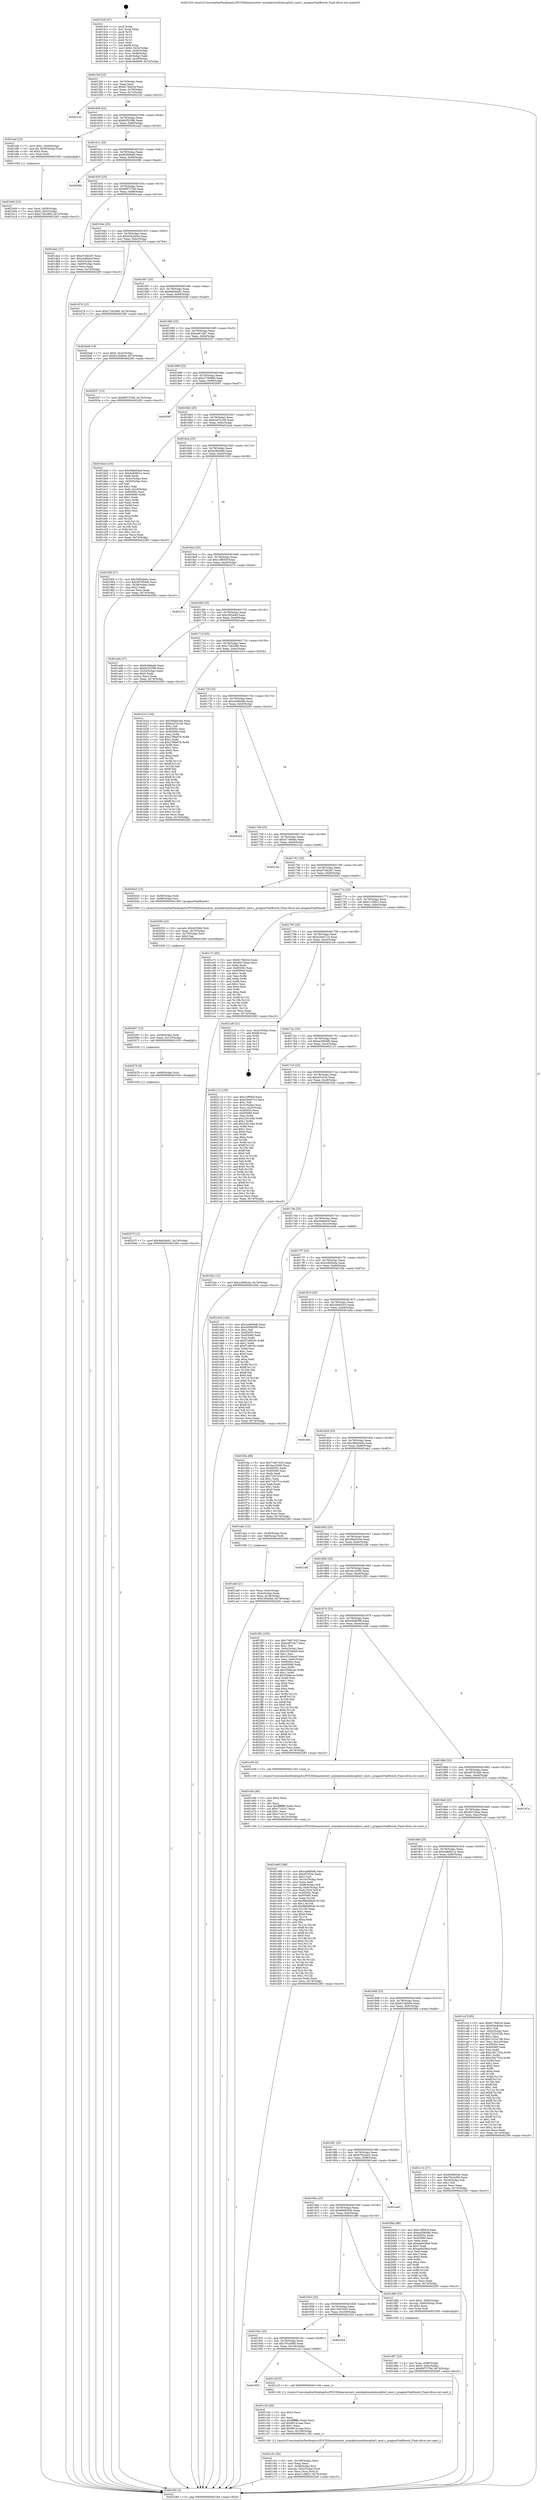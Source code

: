 digraph "0x4015c0" {
  label = "0x4015c0 (/mnt/c/Users/mathe/Desktop/tcc/POCII/binaries/extr_mimikatzmodulessqlite3_omit.c_pragmaVtabRowid_Final-ollvm.out::main(0))"
  labelloc = "t"
  node[shape=record]

  Entry [label="",width=0.3,height=0.3,shape=circle,fillcolor=black,style=filled]
  "0x4015ef" [label="{
     0x4015ef [23]\l
     | [instrs]\l
     &nbsp;&nbsp;0x4015ef \<+3\>: mov -0x74(%rbp),%eax\l
     &nbsp;&nbsp;0x4015f2 \<+2\>: mov %eax,%ecx\l
     &nbsp;&nbsp;0x4015f4 \<+6\>: sub $0x8178e034,%ecx\l
     &nbsp;&nbsp;0x4015fa \<+3\>: mov %eax,-0x78(%rbp)\l
     &nbsp;&nbsp;0x4015fd \<+3\>: mov %ecx,-0x7c(%rbp)\l
     &nbsp;&nbsp;0x401600 \<+6\>: je 00000000004021e2 \<main+0xc22\>\l
  }"]
  "0x4021e2" [label="{
     0x4021e2\l
  }", style=dashed]
  "0x401606" [label="{
     0x401606 [22]\l
     | [instrs]\l
     &nbsp;&nbsp;0x401606 \<+5\>: jmp 000000000040160b \<main+0x4b\>\l
     &nbsp;&nbsp;0x40160b \<+3\>: mov -0x78(%rbp),%eax\l
     &nbsp;&nbsp;0x40160e \<+5\>: sub $0x8cf3259b,%eax\l
     &nbsp;&nbsp;0x401613 \<+3\>: mov %eax,-0x80(%rbp)\l
     &nbsp;&nbsp;0x401616 \<+6\>: je 0000000000401aef \<main+0x52f\>\l
  }"]
  Exit [label="",width=0.3,height=0.3,shape=circle,fillcolor=black,style=filled,peripheries=2]
  "0x401aef" [label="{
     0x401aef [23]\l
     | [instrs]\l
     &nbsp;&nbsp;0x401aef \<+7\>: movl $0x1,-0x50(%rbp)\l
     &nbsp;&nbsp;0x401af6 \<+4\>: movslq -0x50(%rbp),%rax\l
     &nbsp;&nbsp;0x401afa \<+4\>: shl $0x2,%rax\l
     &nbsp;&nbsp;0x401afe \<+3\>: mov %rax,%rdi\l
     &nbsp;&nbsp;0x401b01 \<+5\>: call 0000000000401050 \<malloc@plt\>\l
     | [calls]\l
     &nbsp;&nbsp;0x401050 \{1\} (unknown)\l
  }"]
  "0x40161c" [label="{
     0x40161c [25]\l
     | [instrs]\l
     &nbsp;&nbsp;0x40161c \<+5\>: jmp 0000000000401621 \<main+0x61\>\l
     &nbsp;&nbsp;0x401621 \<+3\>: mov -0x78(%rbp),%eax\l
     &nbsp;&nbsp;0x401624 \<+5\>: sub $0x8cf49edd,%eax\l
     &nbsp;&nbsp;0x401629 \<+6\>: mov %eax,-0x84(%rbp)\l
     &nbsp;&nbsp;0x40162f \<+6\>: je 000000000040208b \<main+0xacb\>\l
  }"]
  "0x40207f" [label="{
     0x40207f [12]\l
     | [instrs]\l
     &nbsp;&nbsp;0x40207f \<+7\>: movl $0x9eb5eb81,-0x74(%rbp)\l
     &nbsp;&nbsp;0x402086 \<+5\>: jmp 0000000000402285 \<main+0xcc5\>\l
  }"]
  "0x40208b" [label="{
     0x40208b\l
  }", style=dashed]
  "0x401635" [label="{
     0x401635 [25]\l
     | [instrs]\l
     &nbsp;&nbsp;0x401635 \<+5\>: jmp 000000000040163a \<main+0x7a\>\l
     &nbsp;&nbsp;0x40163a \<+3\>: mov -0x78(%rbp),%eax\l
     &nbsp;&nbsp;0x40163d \<+5\>: sub $0x90f737b6,%eax\l
     &nbsp;&nbsp;0x401642 \<+6\>: mov %eax,-0x88(%rbp)\l
     &nbsp;&nbsp;0x401648 \<+6\>: je 0000000000401dae \<main+0x7ee\>\l
  }"]
  "0x402076" [label="{
     0x402076 [9]\l
     | [instrs]\l
     &nbsp;&nbsp;0x402076 \<+4\>: mov -0x68(%rbp),%rdi\l
     &nbsp;&nbsp;0x40207a \<+5\>: call 0000000000401030 \<free@plt\>\l
     | [calls]\l
     &nbsp;&nbsp;0x401030 \{1\} (unknown)\l
  }"]
  "0x401dae" [label="{
     0x401dae [27]\l
     | [instrs]\l
     &nbsp;&nbsp;0x401dae \<+5\>: mov $0xd7c8e2d7,%eax\l
     &nbsp;&nbsp;0x401db3 \<+5\>: mov $0x2b4fa4cf,%ecx\l
     &nbsp;&nbsp;0x401db8 \<+3\>: mov -0x6c(%rbp),%edx\l
     &nbsp;&nbsp;0x401dbb \<+3\>: cmp -0x60(%rbp),%edx\l
     &nbsp;&nbsp;0x401dbe \<+3\>: cmovl %ecx,%eax\l
     &nbsp;&nbsp;0x401dc1 \<+3\>: mov %eax,-0x74(%rbp)\l
     &nbsp;&nbsp;0x401dc4 \<+5\>: jmp 0000000000402285 \<main+0xcc5\>\l
  }"]
  "0x40164e" [label="{
     0x40164e [25]\l
     | [instrs]\l
     &nbsp;&nbsp;0x40164e \<+5\>: jmp 0000000000401653 \<main+0x93\>\l
     &nbsp;&nbsp;0x401653 \<+3\>: mov -0x78(%rbp),%eax\l
     &nbsp;&nbsp;0x401656 \<+5\>: sub $0x924cb04e,%eax\l
     &nbsp;&nbsp;0x40165b \<+6\>: mov %eax,-0x8c(%rbp)\l
     &nbsp;&nbsp;0x401661 \<+6\>: je 0000000000401d74 \<main+0x7b4\>\l
  }"]
  "0x402067" [label="{
     0x402067 [15]\l
     | [instrs]\l
     &nbsp;&nbsp;0x402067 \<+4\>: mov -0x58(%rbp),%rdi\l
     &nbsp;&nbsp;0x40206b \<+6\>: mov %eax,-0x110(%rbp)\l
     &nbsp;&nbsp;0x402071 \<+5\>: call 0000000000401030 \<free@plt\>\l
     | [calls]\l
     &nbsp;&nbsp;0x401030 \{1\} (unknown)\l
  }"]
  "0x401d74" [label="{
     0x401d74 [12]\l
     | [instrs]\l
     &nbsp;&nbsp;0x401d74 \<+7\>: movl $0xc7262d69,-0x74(%rbp)\l
     &nbsp;&nbsp;0x401d7b \<+5\>: jmp 0000000000402285 \<main+0xcc5\>\l
  }"]
  "0x401667" [label="{
     0x401667 [25]\l
     | [instrs]\l
     &nbsp;&nbsp;0x401667 \<+5\>: jmp 000000000040166c \<main+0xac\>\l
     &nbsp;&nbsp;0x40166c \<+3\>: mov -0x78(%rbp),%eax\l
     &nbsp;&nbsp;0x40166f \<+5\>: sub $0x9eb5eb81,%eax\l
     &nbsp;&nbsp;0x401674 \<+6\>: mov %eax,-0x90(%rbp)\l
     &nbsp;&nbsp;0x40167a \<+6\>: je 00000000004020a8 \<main+0xae8\>\l
  }"]
  "0x402050" [label="{
     0x402050 [23]\l
     | [instrs]\l
     &nbsp;&nbsp;0x402050 \<+10\>: movabs $0x4030b6,%rdi\l
     &nbsp;&nbsp;0x40205a \<+3\>: mov %eax,-0x70(%rbp)\l
     &nbsp;&nbsp;0x40205d \<+3\>: mov -0x70(%rbp),%esi\l
     &nbsp;&nbsp;0x402060 \<+2\>: mov $0x0,%al\l
     &nbsp;&nbsp;0x402062 \<+5\>: call 0000000000401040 \<printf@plt\>\l
     | [calls]\l
     &nbsp;&nbsp;0x401040 \{1\} (unknown)\l
  }"]
  "0x4020a8" [label="{
     0x4020a8 [19]\l
     | [instrs]\l
     &nbsp;&nbsp;0x4020a8 \<+7\>: movl $0x0,-0x3c(%rbp)\l
     &nbsp;&nbsp;0x4020af \<+7\>: movl $0x61c5eb0d,-0x74(%rbp)\l
     &nbsp;&nbsp;0x4020b6 \<+5\>: jmp 0000000000402285 \<main+0xcc5\>\l
  }"]
  "0x401680" [label="{
     0x401680 [25]\l
     | [instrs]\l
     &nbsp;&nbsp;0x401680 \<+5\>: jmp 0000000000401685 \<main+0xc5\>\l
     &nbsp;&nbsp;0x401685 \<+3\>: mov -0x78(%rbp),%eax\l
     &nbsp;&nbsp;0x401688 \<+5\>: sub $0xa487cfa7,%eax\l
     &nbsp;&nbsp;0x40168d \<+6\>: mov %eax,-0x94(%rbp)\l
     &nbsp;&nbsp;0x401693 \<+6\>: je 0000000000402037 \<main+0xa77\>\l
  }"]
  "0x401e86" [label="{
     0x401e86 [168]\l
     | [instrs]\l
     &nbsp;&nbsp;0x401e86 \<+5\>: mov $0xcad694db,%ecx\l
     &nbsp;&nbsp;0x401e8b \<+5\>: mov $0xef7e53e,%edx\l
     &nbsp;&nbsp;0x401e90 \<+3\>: mov $0x1,%sil\l
     &nbsp;&nbsp;0x401e93 \<+6\>: mov -0x10c(%rbp),%edi\l
     &nbsp;&nbsp;0x401e99 \<+3\>: imul %eax,%edi\l
     &nbsp;&nbsp;0x401e9c \<+4\>: mov -0x68(%rbp),%r8\l
     &nbsp;&nbsp;0x401ea0 \<+4\>: movslq -0x6c(%rbp),%r9\l
     &nbsp;&nbsp;0x401ea4 \<+4\>: mov %edi,(%r8,%r9,4)\l
     &nbsp;&nbsp;0x401ea8 \<+7\>: mov 0x40505c,%eax\l
     &nbsp;&nbsp;0x401eaf \<+7\>: mov 0x405060,%edi\l
     &nbsp;&nbsp;0x401eb6 \<+3\>: mov %eax,%r10d\l
     &nbsp;&nbsp;0x401eb9 \<+7\>: sub $0x9b6d06de,%r10d\l
     &nbsp;&nbsp;0x401ec0 \<+4\>: sub $0x1,%r10d\l
     &nbsp;&nbsp;0x401ec4 \<+7\>: add $0x9b6d06de,%r10d\l
     &nbsp;&nbsp;0x401ecb \<+4\>: imul %r10d,%eax\l
     &nbsp;&nbsp;0x401ecf \<+3\>: and $0x1,%eax\l
     &nbsp;&nbsp;0x401ed2 \<+3\>: cmp $0x0,%eax\l
     &nbsp;&nbsp;0x401ed5 \<+4\>: sete %r11b\l
     &nbsp;&nbsp;0x401ed9 \<+3\>: cmp $0xa,%edi\l
     &nbsp;&nbsp;0x401edc \<+3\>: setl %bl\l
     &nbsp;&nbsp;0x401edf \<+3\>: mov %r11b,%r14b\l
     &nbsp;&nbsp;0x401ee2 \<+4\>: xor $0xff,%r14b\l
     &nbsp;&nbsp;0x401ee6 \<+3\>: mov %bl,%r15b\l
     &nbsp;&nbsp;0x401ee9 \<+4\>: xor $0xff,%r15b\l
     &nbsp;&nbsp;0x401eed \<+4\>: xor $0x0,%sil\l
     &nbsp;&nbsp;0x401ef1 \<+3\>: mov %r14b,%r12b\l
     &nbsp;&nbsp;0x401ef4 \<+4\>: and $0x0,%r12b\l
     &nbsp;&nbsp;0x401ef8 \<+3\>: and %sil,%r11b\l
     &nbsp;&nbsp;0x401efb \<+3\>: mov %r15b,%r13b\l
     &nbsp;&nbsp;0x401efe \<+4\>: and $0x0,%r13b\l
     &nbsp;&nbsp;0x401f02 \<+3\>: and %sil,%bl\l
     &nbsp;&nbsp;0x401f05 \<+3\>: or %r11b,%r12b\l
     &nbsp;&nbsp;0x401f08 \<+3\>: or %bl,%r13b\l
     &nbsp;&nbsp;0x401f0b \<+3\>: xor %r13b,%r12b\l
     &nbsp;&nbsp;0x401f0e \<+3\>: or %r15b,%r14b\l
     &nbsp;&nbsp;0x401f11 \<+4\>: xor $0xff,%r14b\l
     &nbsp;&nbsp;0x401f15 \<+4\>: or $0x0,%sil\l
     &nbsp;&nbsp;0x401f19 \<+3\>: and %sil,%r14b\l
     &nbsp;&nbsp;0x401f1c \<+3\>: or %r14b,%r12b\l
     &nbsp;&nbsp;0x401f1f \<+4\>: test $0x1,%r12b\l
     &nbsp;&nbsp;0x401f23 \<+3\>: cmovne %edx,%ecx\l
     &nbsp;&nbsp;0x401f26 \<+3\>: mov %ecx,-0x74(%rbp)\l
     &nbsp;&nbsp;0x401f29 \<+5\>: jmp 0000000000402285 \<main+0xcc5\>\l
  }"]
  "0x402037" [label="{
     0x402037 [12]\l
     | [instrs]\l
     &nbsp;&nbsp;0x402037 \<+7\>: movl $0x90f737b6,-0x74(%rbp)\l
     &nbsp;&nbsp;0x40203e \<+5\>: jmp 0000000000402285 \<main+0xcc5\>\l
  }"]
  "0x401699" [label="{
     0x401699 [25]\l
     | [instrs]\l
     &nbsp;&nbsp;0x401699 \<+5\>: jmp 000000000040169e \<main+0xde\>\l
     &nbsp;&nbsp;0x40169e \<+3\>: mov -0x78(%rbp),%eax\l
     &nbsp;&nbsp;0x4016a1 \<+5\>: sub $0xa778d68d,%eax\l
     &nbsp;&nbsp;0x4016a6 \<+6\>: mov %eax,-0x98(%rbp)\l
     &nbsp;&nbsp;0x4016ac \<+6\>: je 0000000000402097 \<main+0xad7\>\l
  }"]
  "0x401e5e" [label="{
     0x401e5e [40]\l
     | [instrs]\l
     &nbsp;&nbsp;0x401e5e \<+5\>: mov $0x2,%ecx\l
     &nbsp;&nbsp;0x401e63 \<+1\>: cltd\l
     &nbsp;&nbsp;0x401e64 \<+2\>: idiv %ecx\l
     &nbsp;&nbsp;0x401e66 \<+6\>: imul $0xfffffffe,%edx,%ecx\l
     &nbsp;&nbsp;0x401e6c \<+6\>: sub $0xc7161e7,%ecx\l
     &nbsp;&nbsp;0x401e72 \<+3\>: add $0x1,%ecx\l
     &nbsp;&nbsp;0x401e75 \<+6\>: add $0xc7161e7,%ecx\l
     &nbsp;&nbsp;0x401e7b \<+6\>: mov %ecx,-0x10c(%rbp)\l
     &nbsp;&nbsp;0x401e81 \<+5\>: call 0000000000401160 \<next_i\>\l
     | [calls]\l
     &nbsp;&nbsp;0x401160 \{1\} (/mnt/c/Users/mathe/Desktop/tcc/POCII/binaries/extr_mimikatzmodulessqlite3_omit.c_pragmaVtabRowid_Final-ollvm.out::next_i)\l
  }"]
  "0x402097" [label="{
     0x402097\l
  }", style=dashed]
  "0x4016b2" [label="{
     0x4016b2 [25]\l
     | [instrs]\l
     &nbsp;&nbsp;0x4016b2 \<+5\>: jmp 00000000004016b7 \<main+0xf7\>\l
     &nbsp;&nbsp;0x4016b7 \<+3\>: mov -0x78(%rbp),%eax\l
     &nbsp;&nbsp;0x4016ba \<+5\>: sub $0xb2d7b1e9,%eax\l
     &nbsp;&nbsp;0x4016bf \<+6\>: mov %eax,-0x9c(%rbp)\l
     &nbsp;&nbsp;0x4016c5 \<+6\>: je 0000000000401bad \<main+0x5ed\>\l
  }"]
  "0x401d97" [label="{
     0x401d97 [23]\l
     | [instrs]\l
     &nbsp;&nbsp;0x401d97 \<+4\>: mov %rax,-0x68(%rbp)\l
     &nbsp;&nbsp;0x401d9b \<+7\>: movl $0x0,-0x6c(%rbp)\l
     &nbsp;&nbsp;0x401da2 \<+7\>: movl $0x90f737b6,-0x74(%rbp)\l
     &nbsp;&nbsp;0x401da9 \<+5\>: jmp 0000000000402285 \<main+0xcc5\>\l
  }"]
  "0x401bad" [label="{
     0x401bad [103]\l
     | [instrs]\l
     &nbsp;&nbsp;0x401bad \<+5\>: mov $0x39ab03ad,%eax\l
     &nbsp;&nbsp;0x401bb2 \<+5\>: mov $0x5e8d921a,%ecx\l
     &nbsp;&nbsp;0x401bb7 \<+2\>: xor %edx,%edx\l
     &nbsp;&nbsp;0x401bb9 \<+3\>: mov -0x5c(%rbp),%esi\l
     &nbsp;&nbsp;0x401bbc \<+3\>: cmp -0x50(%rbp),%esi\l
     &nbsp;&nbsp;0x401bbf \<+4\>: setl %dil\l
     &nbsp;&nbsp;0x401bc3 \<+4\>: and $0x1,%dil\l
     &nbsp;&nbsp;0x401bc7 \<+4\>: mov %dil,-0x2d(%rbp)\l
     &nbsp;&nbsp;0x401bcb \<+7\>: mov 0x40505c,%esi\l
     &nbsp;&nbsp;0x401bd2 \<+8\>: mov 0x405060,%r8d\l
     &nbsp;&nbsp;0x401bda \<+3\>: sub $0x1,%edx\l
     &nbsp;&nbsp;0x401bdd \<+3\>: mov %esi,%r9d\l
     &nbsp;&nbsp;0x401be0 \<+3\>: add %edx,%r9d\l
     &nbsp;&nbsp;0x401be3 \<+4\>: imul %r9d,%esi\l
     &nbsp;&nbsp;0x401be7 \<+3\>: and $0x1,%esi\l
     &nbsp;&nbsp;0x401bea \<+3\>: cmp $0x0,%esi\l
     &nbsp;&nbsp;0x401bed \<+4\>: sete %dil\l
     &nbsp;&nbsp;0x401bf1 \<+4\>: cmp $0xa,%r8d\l
     &nbsp;&nbsp;0x401bf5 \<+4\>: setl %r10b\l
     &nbsp;&nbsp;0x401bf9 \<+3\>: mov %dil,%r11b\l
     &nbsp;&nbsp;0x401bfc \<+3\>: and %r10b,%r11b\l
     &nbsp;&nbsp;0x401bff \<+3\>: xor %r10b,%dil\l
     &nbsp;&nbsp;0x401c02 \<+3\>: or %dil,%r11b\l
     &nbsp;&nbsp;0x401c05 \<+4\>: test $0x1,%r11b\l
     &nbsp;&nbsp;0x401c09 \<+3\>: cmovne %ecx,%eax\l
     &nbsp;&nbsp;0x401c0c \<+3\>: mov %eax,-0x74(%rbp)\l
     &nbsp;&nbsp;0x401c0f \<+5\>: jmp 0000000000402285 \<main+0xcc5\>\l
  }"]
  "0x4016cb" [label="{
     0x4016cb [25]\l
     | [instrs]\l
     &nbsp;&nbsp;0x4016cb \<+5\>: jmp 00000000004016d0 \<main+0x110\>\l
     &nbsp;&nbsp;0x4016d0 \<+3\>: mov -0x78(%rbp),%eax\l
     &nbsp;&nbsp;0x4016d3 \<+5\>: sub $0xb38ef4d9,%eax\l
     &nbsp;&nbsp;0x4016d8 \<+6\>: mov %eax,-0xa0(%rbp)\l
     &nbsp;&nbsp;0x4016de \<+6\>: je 000000000040195f \<main+0x39f\>\l
  }"]
  "0x401c5c" [label="{
     0x401c5c [32]\l
     | [instrs]\l
     &nbsp;&nbsp;0x401c5c \<+6\>: mov -0x108(%rbp),%ecx\l
     &nbsp;&nbsp;0x401c62 \<+3\>: imul %eax,%ecx\l
     &nbsp;&nbsp;0x401c65 \<+4\>: mov -0x58(%rbp),%rsi\l
     &nbsp;&nbsp;0x401c69 \<+4\>: movslq -0x5c(%rbp),%rdi\l
     &nbsp;&nbsp;0x401c6d \<+3\>: mov %ecx,(%rsi,%rdi,4)\l
     &nbsp;&nbsp;0x401c70 \<+7\>: movl $0xe11fdf22,-0x74(%rbp)\l
     &nbsp;&nbsp;0x401c77 \<+5\>: jmp 0000000000402285 \<main+0xcc5\>\l
  }"]
  "0x40195f" [label="{
     0x40195f [27]\l
     | [instrs]\l
     &nbsp;&nbsp;0x40195f \<+5\>: mov $0x3692eb0a,%eax\l
     &nbsp;&nbsp;0x401964 \<+5\>: mov $0x497654d0,%ecx\l
     &nbsp;&nbsp;0x401969 \<+3\>: mov -0x38(%rbp),%edx\l
     &nbsp;&nbsp;0x40196c \<+3\>: cmp $0x2,%edx\l
     &nbsp;&nbsp;0x40196f \<+3\>: cmovne %ecx,%eax\l
     &nbsp;&nbsp;0x401972 \<+3\>: mov %eax,-0x74(%rbp)\l
     &nbsp;&nbsp;0x401975 \<+5\>: jmp 0000000000402285 \<main+0xcc5\>\l
  }"]
  "0x4016e4" [label="{
     0x4016e4 [25]\l
     | [instrs]\l
     &nbsp;&nbsp;0x4016e4 \<+5\>: jmp 00000000004016e9 \<main+0x129\>\l
     &nbsp;&nbsp;0x4016e9 \<+3\>: mov -0x78(%rbp),%eax\l
     &nbsp;&nbsp;0x4016ec \<+5\>: sub $0xc1ff583f,%eax\l
     &nbsp;&nbsp;0x4016f1 \<+6\>: mov %eax,-0xa4(%rbp)\l
     &nbsp;&nbsp;0x4016f7 \<+6\>: je 000000000040227e \<main+0xcbe\>\l
  }"]
  "0x402285" [label="{
     0x402285 [5]\l
     | [instrs]\l
     &nbsp;&nbsp;0x402285 \<+5\>: jmp 00000000004015ef \<main+0x2f\>\l
  }"]
  "0x4015c0" [label="{
     0x4015c0 [47]\l
     | [instrs]\l
     &nbsp;&nbsp;0x4015c0 \<+1\>: push %rbp\l
     &nbsp;&nbsp;0x4015c1 \<+3\>: mov %rsp,%rbp\l
     &nbsp;&nbsp;0x4015c4 \<+2\>: push %r15\l
     &nbsp;&nbsp;0x4015c6 \<+2\>: push %r14\l
     &nbsp;&nbsp;0x4015c8 \<+2\>: push %r13\l
     &nbsp;&nbsp;0x4015ca \<+2\>: push %r12\l
     &nbsp;&nbsp;0x4015cc \<+1\>: push %rbx\l
     &nbsp;&nbsp;0x4015cd \<+7\>: sub $0xf8,%rsp\l
     &nbsp;&nbsp;0x4015d4 \<+7\>: movl $0x0,-0x3c(%rbp)\l
     &nbsp;&nbsp;0x4015db \<+3\>: mov %edi,-0x40(%rbp)\l
     &nbsp;&nbsp;0x4015de \<+4\>: mov %rsi,-0x48(%rbp)\l
     &nbsp;&nbsp;0x4015e2 \<+3\>: mov -0x40(%rbp),%edi\l
     &nbsp;&nbsp;0x4015e5 \<+3\>: mov %edi,-0x38(%rbp)\l
     &nbsp;&nbsp;0x4015e8 \<+7\>: movl $0xb38ef4d9,-0x74(%rbp)\l
  }"]
  "0x401c34" [label="{
     0x401c34 [40]\l
     | [instrs]\l
     &nbsp;&nbsp;0x401c34 \<+5\>: mov $0x2,%ecx\l
     &nbsp;&nbsp;0x401c39 \<+1\>: cltd\l
     &nbsp;&nbsp;0x401c3a \<+2\>: idiv %ecx\l
     &nbsp;&nbsp;0x401c3c \<+6\>: imul $0xfffffffe,%edx,%ecx\l
     &nbsp;&nbsp;0x401c42 \<+6\>: sub $0x96141aaa,%ecx\l
     &nbsp;&nbsp;0x401c48 \<+3\>: add $0x1,%ecx\l
     &nbsp;&nbsp;0x401c4b \<+6\>: add $0x96141aaa,%ecx\l
     &nbsp;&nbsp;0x401c51 \<+6\>: mov %ecx,-0x108(%rbp)\l
     &nbsp;&nbsp;0x401c57 \<+5\>: call 0000000000401160 \<next_i\>\l
     | [calls]\l
     &nbsp;&nbsp;0x401160 \{1\} (/mnt/c/Users/mathe/Desktop/tcc/POCII/binaries/extr_mimikatzmodulessqlite3_omit.c_pragmaVtabRowid_Final-ollvm.out::next_i)\l
  }"]
  "0x40227e" [label="{
     0x40227e\l
  }", style=dashed]
  "0x4016fd" [label="{
     0x4016fd [25]\l
     | [instrs]\l
     &nbsp;&nbsp;0x4016fd \<+5\>: jmp 0000000000401702 \<main+0x142\>\l
     &nbsp;&nbsp;0x401702 \<+3\>: mov -0x78(%rbp),%eax\l
     &nbsp;&nbsp;0x401705 \<+5\>: sub $0xc3f3af4d,%eax\l
     &nbsp;&nbsp;0x40170a \<+6\>: mov %eax,-0xa8(%rbp)\l
     &nbsp;&nbsp;0x401710 \<+6\>: je 0000000000401ad4 \<main+0x514\>\l
  }"]
  "0x401955" [label="{
     0x401955\l
  }", style=dashed]
  "0x401ad4" [label="{
     0x401ad4 [27]\l
     | [instrs]\l
     &nbsp;&nbsp;0x401ad4 \<+5\>: mov $0x8cf49edd,%eax\l
     &nbsp;&nbsp;0x401ad9 \<+5\>: mov $0x8cf3259b,%ecx\l
     &nbsp;&nbsp;0x401ade \<+3\>: mov -0x34(%rbp),%edx\l
     &nbsp;&nbsp;0x401ae1 \<+3\>: cmp $0x0,%edx\l
     &nbsp;&nbsp;0x401ae4 \<+3\>: cmove %ecx,%eax\l
     &nbsp;&nbsp;0x401ae7 \<+3\>: mov %eax,-0x74(%rbp)\l
     &nbsp;&nbsp;0x401aea \<+5\>: jmp 0000000000402285 \<main+0xcc5\>\l
  }"]
  "0x401716" [label="{
     0x401716 [25]\l
     | [instrs]\l
     &nbsp;&nbsp;0x401716 \<+5\>: jmp 000000000040171b \<main+0x15b\>\l
     &nbsp;&nbsp;0x40171b \<+3\>: mov -0x78(%rbp),%eax\l
     &nbsp;&nbsp;0x40171e \<+5\>: sub $0xc7262d69,%eax\l
     &nbsp;&nbsp;0x401723 \<+6\>: mov %eax,-0xac(%rbp)\l
     &nbsp;&nbsp;0x401729 \<+6\>: je 0000000000401b1d \<main+0x55d\>\l
  }"]
  "0x401c2f" [label="{
     0x401c2f [5]\l
     | [instrs]\l
     &nbsp;&nbsp;0x401c2f \<+5\>: call 0000000000401160 \<next_i\>\l
     | [calls]\l
     &nbsp;&nbsp;0x401160 \{1\} (/mnt/c/Users/mathe/Desktop/tcc/POCII/binaries/extr_mimikatzmodulessqlite3_omit.c_pragmaVtabRowid_Final-ollvm.out::next_i)\l
  }"]
  "0x401b1d" [label="{
     0x401b1d [144]\l
     | [instrs]\l
     &nbsp;&nbsp;0x401b1d \<+5\>: mov $0x39ab03ad,%eax\l
     &nbsp;&nbsp;0x401b22 \<+5\>: mov $0xb2d7b1e9,%ecx\l
     &nbsp;&nbsp;0x401b27 \<+2\>: mov $0x1,%dl\l
     &nbsp;&nbsp;0x401b29 \<+7\>: mov 0x40505c,%esi\l
     &nbsp;&nbsp;0x401b30 \<+7\>: mov 0x405060,%edi\l
     &nbsp;&nbsp;0x401b37 \<+3\>: mov %esi,%r8d\l
     &nbsp;&nbsp;0x401b3a \<+7\>: add $0x278fa976,%r8d\l
     &nbsp;&nbsp;0x401b41 \<+4\>: sub $0x1,%r8d\l
     &nbsp;&nbsp;0x401b45 \<+7\>: sub $0x278fa976,%r8d\l
     &nbsp;&nbsp;0x401b4c \<+4\>: imul %r8d,%esi\l
     &nbsp;&nbsp;0x401b50 \<+3\>: and $0x1,%esi\l
     &nbsp;&nbsp;0x401b53 \<+3\>: cmp $0x0,%esi\l
     &nbsp;&nbsp;0x401b56 \<+4\>: sete %r9b\l
     &nbsp;&nbsp;0x401b5a \<+3\>: cmp $0xa,%edi\l
     &nbsp;&nbsp;0x401b5d \<+4\>: setl %r10b\l
     &nbsp;&nbsp;0x401b61 \<+3\>: mov %r9b,%r11b\l
     &nbsp;&nbsp;0x401b64 \<+4\>: xor $0xff,%r11b\l
     &nbsp;&nbsp;0x401b68 \<+3\>: mov %r10b,%bl\l
     &nbsp;&nbsp;0x401b6b \<+3\>: xor $0xff,%bl\l
     &nbsp;&nbsp;0x401b6e \<+3\>: xor $0x1,%dl\l
     &nbsp;&nbsp;0x401b71 \<+3\>: mov %r11b,%r14b\l
     &nbsp;&nbsp;0x401b74 \<+4\>: and $0xff,%r14b\l
     &nbsp;&nbsp;0x401b78 \<+3\>: and %dl,%r9b\l
     &nbsp;&nbsp;0x401b7b \<+3\>: mov %bl,%r15b\l
     &nbsp;&nbsp;0x401b7e \<+4\>: and $0xff,%r15b\l
     &nbsp;&nbsp;0x401b82 \<+3\>: and %dl,%r10b\l
     &nbsp;&nbsp;0x401b85 \<+3\>: or %r9b,%r14b\l
     &nbsp;&nbsp;0x401b88 \<+3\>: or %r10b,%r15b\l
     &nbsp;&nbsp;0x401b8b \<+3\>: xor %r15b,%r14b\l
     &nbsp;&nbsp;0x401b8e \<+3\>: or %bl,%r11b\l
     &nbsp;&nbsp;0x401b91 \<+4\>: xor $0xff,%r11b\l
     &nbsp;&nbsp;0x401b95 \<+3\>: or $0x1,%dl\l
     &nbsp;&nbsp;0x401b98 \<+3\>: and %dl,%r11b\l
     &nbsp;&nbsp;0x401b9b \<+3\>: or %r11b,%r14b\l
     &nbsp;&nbsp;0x401b9e \<+4\>: test $0x1,%r14b\l
     &nbsp;&nbsp;0x401ba2 \<+3\>: cmovne %ecx,%eax\l
     &nbsp;&nbsp;0x401ba5 \<+3\>: mov %eax,-0x74(%rbp)\l
     &nbsp;&nbsp;0x401ba8 \<+5\>: jmp 0000000000402285 \<main+0xcc5\>\l
  }"]
  "0x40172f" [label="{
     0x40172f [25]\l
     | [instrs]\l
     &nbsp;&nbsp;0x40172f \<+5\>: jmp 0000000000401734 \<main+0x174\>\l
     &nbsp;&nbsp;0x401734 \<+3\>: mov -0x78(%rbp),%eax\l
     &nbsp;&nbsp;0x401737 \<+5\>: sub $0xcad694db,%eax\l
     &nbsp;&nbsp;0x40173c \<+6\>: mov %eax,-0xb0(%rbp)\l
     &nbsp;&nbsp;0x401742 \<+6\>: je 0000000000402203 \<main+0xc43\>\l
  }"]
  "0x40193c" [label="{
     0x40193c [25]\l
     | [instrs]\l
     &nbsp;&nbsp;0x40193c \<+5\>: jmp 0000000000401941 \<main+0x381\>\l
     &nbsp;&nbsp;0x401941 \<+3\>: mov -0x78(%rbp),%eax\l
     &nbsp;&nbsp;0x401944 \<+5\>: sub $0x791dc6f4,%eax\l
     &nbsp;&nbsp;0x401949 \<+6\>: mov %eax,-0x104(%rbp)\l
     &nbsp;&nbsp;0x40194f \<+6\>: je 0000000000401c2f \<main+0x66f\>\l
  }"]
  "0x402203" [label="{
     0x402203\l
  }", style=dashed]
  "0x401748" [label="{
     0x401748 [25]\l
     | [instrs]\l
     &nbsp;&nbsp;0x401748 \<+5\>: jmp 000000000040174d \<main+0x18d\>\l
     &nbsp;&nbsp;0x40174d \<+3\>: mov -0x78(%rbp),%eax\l
     &nbsp;&nbsp;0x401750 \<+5\>: sub $0xd17e848a,%eax\l
     &nbsp;&nbsp;0x401755 \<+6\>: mov %eax,-0xb4(%rbp)\l
     &nbsp;&nbsp;0x40175b \<+6\>: je 00000000004021be \<main+0xbfe\>\l
  }"]
  "0x40225d" [label="{
     0x40225d\l
  }", style=dashed]
  "0x4021be" [label="{
     0x4021be\l
  }", style=dashed]
  "0x401761" [label="{
     0x401761 [25]\l
     | [instrs]\l
     &nbsp;&nbsp;0x401761 \<+5\>: jmp 0000000000401766 \<main+0x1a6\>\l
     &nbsp;&nbsp;0x401766 \<+3\>: mov -0x78(%rbp),%eax\l
     &nbsp;&nbsp;0x401769 \<+5\>: sub $0xd7c8e2d7,%eax\l
     &nbsp;&nbsp;0x40176e \<+6\>: mov %eax,-0xb8(%rbp)\l
     &nbsp;&nbsp;0x401774 \<+6\>: je 0000000000402043 \<main+0xa83\>\l
  }"]
  "0x401923" [label="{
     0x401923 [25]\l
     | [instrs]\l
     &nbsp;&nbsp;0x401923 \<+5\>: jmp 0000000000401928 \<main+0x368\>\l
     &nbsp;&nbsp;0x401928 \<+3\>: mov -0x78(%rbp),%eax\l
     &nbsp;&nbsp;0x40192b \<+5\>: sub $0x73407435,%eax\l
     &nbsp;&nbsp;0x401930 \<+6\>: mov %eax,-0x100(%rbp)\l
     &nbsp;&nbsp;0x401936 \<+6\>: je 000000000040225d \<main+0xc9d\>\l
  }"]
  "0x402043" [label="{
     0x402043 [13]\l
     | [instrs]\l
     &nbsp;&nbsp;0x402043 \<+4\>: mov -0x58(%rbp),%rdi\l
     &nbsp;&nbsp;0x402047 \<+4\>: mov -0x68(%rbp),%rsi\l
     &nbsp;&nbsp;0x40204b \<+5\>: call 0000000000401590 \<pragmaVtabRowid\>\l
     | [calls]\l
     &nbsp;&nbsp;0x401590 \{1\} (/mnt/c/Users/mathe/Desktop/tcc/POCII/binaries/extr_mimikatzmodulessqlite3_omit.c_pragmaVtabRowid_Final-ollvm.out::pragmaVtabRowid)\l
  }"]
  "0x40177a" [label="{
     0x40177a [25]\l
     | [instrs]\l
     &nbsp;&nbsp;0x40177a \<+5\>: jmp 000000000040177f \<main+0x1bf\>\l
     &nbsp;&nbsp;0x40177f \<+3\>: mov -0x78(%rbp),%eax\l
     &nbsp;&nbsp;0x401782 \<+5\>: sub $0xe11fdf22,%eax\l
     &nbsp;&nbsp;0x401787 \<+6\>: mov %eax,-0xbc(%rbp)\l
     &nbsp;&nbsp;0x40178d \<+6\>: je 0000000000401c7c \<main+0x6bc\>\l
  }"]
  "0x401d80" [label="{
     0x401d80 [23]\l
     | [instrs]\l
     &nbsp;&nbsp;0x401d80 \<+7\>: movl $0x1,-0x60(%rbp)\l
     &nbsp;&nbsp;0x401d87 \<+4\>: movslq -0x60(%rbp),%rax\l
     &nbsp;&nbsp;0x401d8b \<+4\>: shl $0x2,%rax\l
     &nbsp;&nbsp;0x401d8f \<+3\>: mov %rax,%rdi\l
     &nbsp;&nbsp;0x401d92 \<+5\>: call 0000000000401050 \<malloc@plt\>\l
     | [calls]\l
     &nbsp;&nbsp;0x401050 \{1\} (unknown)\l
  }"]
  "0x401c7c" [label="{
     0x401c7c [83]\l
     | [instrs]\l
     &nbsp;&nbsp;0x401c7c \<+5\>: mov $0x8178e034,%eax\l
     &nbsp;&nbsp;0x401c81 \<+5\>: mov $0x4f2136aa,%ecx\l
     &nbsp;&nbsp;0x401c86 \<+2\>: xor %edx,%edx\l
     &nbsp;&nbsp;0x401c88 \<+7\>: mov 0x40505c,%esi\l
     &nbsp;&nbsp;0x401c8f \<+7\>: mov 0x405060,%edi\l
     &nbsp;&nbsp;0x401c96 \<+3\>: sub $0x1,%edx\l
     &nbsp;&nbsp;0x401c99 \<+3\>: mov %esi,%r8d\l
     &nbsp;&nbsp;0x401c9c \<+3\>: add %edx,%r8d\l
     &nbsp;&nbsp;0x401c9f \<+4\>: imul %r8d,%esi\l
     &nbsp;&nbsp;0x401ca3 \<+3\>: and $0x1,%esi\l
     &nbsp;&nbsp;0x401ca6 \<+3\>: cmp $0x0,%esi\l
     &nbsp;&nbsp;0x401ca9 \<+4\>: sete %r9b\l
     &nbsp;&nbsp;0x401cad \<+3\>: cmp $0xa,%edi\l
     &nbsp;&nbsp;0x401cb0 \<+4\>: setl %r10b\l
     &nbsp;&nbsp;0x401cb4 \<+3\>: mov %r9b,%r11b\l
     &nbsp;&nbsp;0x401cb7 \<+3\>: and %r10b,%r11b\l
     &nbsp;&nbsp;0x401cba \<+3\>: xor %r10b,%r9b\l
     &nbsp;&nbsp;0x401cbd \<+3\>: or %r9b,%r11b\l
     &nbsp;&nbsp;0x401cc0 \<+4\>: test $0x1,%r11b\l
     &nbsp;&nbsp;0x401cc4 \<+3\>: cmovne %ecx,%eax\l
     &nbsp;&nbsp;0x401cc7 \<+3\>: mov %eax,-0x74(%rbp)\l
     &nbsp;&nbsp;0x401cca \<+5\>: jmp 0000000000402285 \<main+0xcc5\>\l
  }"]
  "0x401793" [label="{
     0x401793 [25]\l
     | [instrs]\l
     &nbsp;&nbsp;0x401793 \<+5\>: jmp 0000000000401798 \<main+0x1d8\>\l
     &nbsp;&nbsp;0x401798 \<+3\>: mov -0x78(%rbp),%eax\l
     &nbsp;&nbsp;0x40179b \<+5\>: sub $0xe2bed714,%eax\l
     &nbsp;&nbsp;0x4017a0 \<+6\>: mov %eax,-0xc0(%rbp)\l
     &nbsp;&nbsp;0x4017a6 \<+6\>: je 00000000004021a9 \<main+0xbe9\>\l
  }"]
  "0x40190a" [label="{
     0x40190a [25]\l
     | [instrs]\l
     &nbsp;&nbsp;0x40190a \<+5\>: jmp 000000000040190f \<main+0x34f\>\l
     &nbsp;&nbsp;0x40190f \<+3\>: mov -0x78(%rbp),%eax\l
     &nbsp;&nbsp;0x401912 \<+5\>: sub $0x6b0805dc,%eax\l
     &nbsp;&nbsp;0x401917 \<+6\>: mov %eax,-0xfc(%rbp)\l
     &nbsp;&nbsp;0x40191d \<+6\>: je 0000000000401d80 \<main+0x7c0\>\l
  }"]
  "0x4021a9" [label="{
     0x4021a9 [21]\l
     | [instrs]\l
     &nbsp;&nbsp;0x4021a9 \<+3\>: mov -0x2c(%rbp),%eax\l
     &nbsp;&nbsp;0x4021ac \<+7\>: add $0xf8,%rsp\l
     &nbsp;&nbsp;0x4021b3 \<+1\>: pop %rbx\l
     &nbsp;&nbsp;0x4021b4 \<+2\>: pop %r12\l
     &nbsp;&nbsp;0x4021b6 \<+2\>: pop %r13\l
     &nbsp;&nbsp;0x4021b8 \<+2\>: pop %r14\l
     &nbsp;&nbsp;0x4021ba \<+2\>: pop %r15\l
     &nbsp;&nbsp;0x4021bc \<+1\>: pop %rbp\l
     &nbsp;&nbsp;0x4021bd \<+1\>: ret\l
  }"]
  "0x4017ac" [label="{
     0x4017ac [25]\l
     | [instrs]\l
     &nbsp;&nbsp;0x4017ac \<+5\>: jmp 00000000004017b1 \<main+0x1f1\>\l
     &nbsp;&nbsp;0x4017b1 \<+3\>: mov -0x78(%rbp),%eax\l
     &nbsp;&nbsp;0x4017b4 \<+5\>: sub $0xea30649b,%eax\l
     &nbsp;&nbsp;0x4017b9 \<+6\>: mov %eax,-0xc4(%rbp)\l
     &nbsp;&nbsp;0x4017bf \<+6\>: je 0000000000402113 \<main+0xb53\>\l
  }"]
  "0x401aa6" [label="{
     0x401aa6\l
  }", style=dashed]
  "0x402113" [label="{
     0x402113 [150]\l
     | [instrs]\l
     &nbsp;&nbsp;0x402113 \<+5\>: mov $0xc1ff583f,%eax\l
     &nbsp;&nbsp;0x402118 \<+5\>: mov $0xe2bed714,%ecx\l
     &nbsp;&nbsp;0x40211d \<+2\>: mov $0x1,%dl\l
     &nbsp;&nbsp;0x40211f \<+3\>: mov -0x3c(%rbp),%esi\l
     &nbsp;&nbsp;0x402122 \<+3\>: mov %esi,-0x2c(%rbp)\l
     &nbsp;&nbsp;0x402125 \<+7\>: mov 0x40505c,%esi\l
     &nbsp;&nbsp;0x40212c \<+7\>: mov 0x405060,%edi\l
     &nbsp;&nbsp;0x402133 \<+3\>: mov %esi,%r8d\l
     &nbsp;&nbsp;0x402136 \<+7\>: sub $0x22014d4,%r8d\l
     &nbsp;&nbsp;0x40213d \<+4\>: sub $0x1,%r8d\l
     &nbsp;&nbsp;0x402141 \<+7\>: add $0x22014d4,%r8d\l
     &nbsp;&nbsp;0x402148 \<+4\>: imul %r8d,%esi\l
     &nbsp;&nbsp;0x40214c \<+3\>: and $0x1,%esi\l
     &nbsp;&nbsp;0x40214f \<+3\>: cmp $0x0,%esi\l
     &nbsp;&nbsp;0x402152 \<+4\>: sete %r9b\l
     &nbsp;&nbsp;0x402156 \<+3\>: cmp $0xa,%edi\l
     &nbsp;&nbsp;0x402159 \<+4\>: setl %r10b\l
     &nbsp;&nbsp;0x40215d \<+3\>: mov %r9b,%r11b\l
     &nbsp;&nbsp;0x402160 \<+4\>: xor $0xff,%r11b\l
     &nbsp;&nbsp;0x402164 \<+3\>: mov %r10b,%bl\l
     &nbsp;&nbsp;0x402167 \<+3\>: xor $0xff,%bl\l
     &nbsp;&nbsp;0x40216a \<+3\>: xor $0x0,%dl\l
     &nbsp;&nbsp;0x40216d \<+3\>: mov %r11b,%r14b\l
     &nbsp;&nbsp;0x402170 \<+4\>: and $0x0,%r14b\l
     &nbsp;&nbsp;0x402174 \<+3\>: and %dl,%r9b\l
     &nbsp;&nbsp;0x402177 \<+3\>: mov %bl,%r15b\l
     &nbsp;&nbsp;0x40217a \<+4\>: and $0x0,%r15b\l
     &nbsp;&nbsp;0x40217e \<+3\>: and %dl,%r10b\l
     &nbsp;&nbsp;0x402181 \<+3\>: or %r9b,%r14b\l
     &nbsp;&nbsp;0x402184 \<+3\>: or %r10b,%r15b\l
     &nbsp;&nbsp;0x402187 \<+3\>: xor %r15b,%r14b\l
     &nbsp;&nbsp;0x40218a \<+3\>: or %bl,%r11b\l
     &nbsp;&nbsp;0x40218d \<+4\>: xor $0xff,%r11b\l
     &nbsp;&nbsp;0x402191 \<+3\>: or $0x0,%dl\l
     &nbsp;&nbsp;0x402194 \<+3\>: and %dl,%r11b\l
     &nbsp;&nbsp;0x402197 \<+3\>: or %r11b,%r14b\l
     &nbsp;&nbsp;0x40219a \<+4\>: test $0x1,%r14b\l
     &nbsp;&nbsp;0x40219e \<+3\>: cmovne %ecx,%eax\l
     &nbsp;&nbsp;0x4021a1 \<+3\>: mov %eax,-0x74(%rbp)\l
     &nbsp;&nbsp;0x4021a4 \<+5\>: jmp 0000000000402285 \<main+0xcc5\>\l
  }"]
  "0x4017c5" [label="{
     0x4017c5 [25]\l
     | [instrs]\l
     &nbsp;&nbsp;0x4017c5 \<+5\>: jmp 00000000004017ca \<main+0x20a\>\l
     &nbsp;&nbsp;0x4017ca \<+3\>: mov -0x78(%rbp),%eax\l
     &nbsp;&nbsp;0x4017cd \<+5\>: sub $0xef7e53e,%eax\l
     &nbsp;&nbsp;0x4017d2 \<+6\>: mov %eax,-0xc8(%rbp)\l
     &nbsp;&nbsp;0x4017d8 \<+6\>: je 0000000000401f2e \<main+0x96e\>\l
  }"]
  "0x4018f1" [label="{
     0x4018f1 [25]\l
     | [instrs]\l
     &nbsp;&nbsp;0x4018f1 \<+5\>: jmp 00000000004018f6 \<main+0x336\>\l
     &nbsp;&nbsp;0x4018f6 \<+3\>: mov -0x78(%rbp),%eax\l
     &nbsp;&nbsp;0x4018f9 \<+5\>: sub $0x6792a0e5,%eax\l
     &nbsp;&nbsp;0x4018fe \<+6\>: mov %eax,-0xf8(%rbp)\l
     &nbsp;&nbsp;0x401904 \<+6\>: je 0000000000401aa6 \<main+0x4e6\>\l
  }"]
  "0x401f2e" [label="{
     0x401f2e [12]\l
     | [instrs]\l
     &nbsp;&nbsp;0x401f2e \<+7\>: movl $0x2c859cda,-0x74(%rbp)\l
     &nbsp;&nbsp;0x401f35 \<+5\>: jmp 0000000000402285 \<main+0xcc5\>\l
  }"]
  "0x4017de" [label="{
     0x4017de [25]\l
     | [instrs]\l
     &nbsp;&nbsp;0x4017de \<+5\>: jmp 00000000004017e3 \<main+0x223\>\l
     &nbsp;&nbsp;0x4017e3 \<+3\>: mov -0x78(%rbp),%eax\l
     &nbsp;&nbsp;0x4017e6 \<+5\>: sub $0x2b4fa4cf,%eax\l
     &nbsp;&nbsp;0x4017eb \<+6\>: mov %eax,-0xcc(%rbp)\l
     &nbsp;&nbsp;0x4017f1 \<+6\>: je 0000000000401dc9 \<main+0x809\>\l
  }"]
  "0x4020bb" [label="{
     0x4020bb [88]\l
     | [instrs]\l
     &nbsp;&nbsp;0x4020bb \<+5\>: mov $0xc1ff583f,%eax\l
     &nbsp;&nbsp;0x4020c0 \<+5\>: mov $0xea30649b,%ecx\l
     &nbsp;&nbsp;0x4020c5 \<+7\>: mov 0x40505c,%edx\l
     &nbsp;&nbsp;0x4020cc \<+7\>: mov 0x405060,%esi\l
     &nbsp;&nbsp;0x4020d3 \<+2\>: mov %edx,%edi\l
     &nbsp;&nbsp;0x4020d5 \<+6\>: add $0xaa9439a4,%edi\l
     &nbsp;&nbsp;0x4020db \<+3\>: sub $0x1,%edi\l
     &nbsp;&nbsp;0x4020de \<+6\>: sub $0xaa9439a4,%edi\l
     &nbsp;&nbsp;0x4020e4 \<+3\>: imul %edi,%edx\l
     &nbsp;&nbsp;0x4020e7 \<+3\>: and $0x1,%edx\l
     &nbsp;&nbsp;0x4020ea \<+3\>: cmp $0x0,%edx\l
     &nbsp;&nbsp;0x4020ed \<+4\>: sete %r8b\l
     &nbsp;&nbsp;0x4020f1 \<+3\>: cmp $0xa,%esi\l
     &nbsp;&nbsp;0x4020f4 \<+4\>: setl %r9b\l
     &nbsp;&nbsp;0x4020f8 \<+3\>: mov %r8b,%r10b\l
     &nbsp;&nbsp;0x4020fb \<+3\>: and %r9b,%r10b\l
     &nbsp;&nbsp;0x4020fe \<+3\>: xor %r9b,%r8b\l
     &nbsp;&nbsp;0x402101 \<+3\>: or %r8b,%r10b\l
     &nbsp;&nbsp;0x402104 \<+4\>: test $0x1,%r10b\l
     &nbsp;&nbsp;0x402108 \<+3\>: cmovne %ecx,%eax\l
     &nbsp;&nbsp;0x40210b \<+3\>: mov %eax,-0x74(%rbp)\l
     &nbsp;&nbsp;0x40210e \<+5\>: jmp 0000000000402285 \<main+0xcc5\>\l
  }"]
  "0x401dc9" [label="{
     0x401dc9 [144]\l
     | [instrs]\l
     &nbsp;&nbsp;0x401dc9 \<+5\>: mov $0xcad694db,%eax\l
     &nbsp;&nbsp;0x401dce \<+5\>: mov $0x445865f9,%ecx\l
     &nbsp;&nbsp;0x401dd3 \<+2\>: mov $0x1,%dl\l
     &nbsp;&nbsp;0x401dd5 \<+7\>: mov 0x40505c,%esi\l
     &nbsp;&nbsp;0x401ddc \<+7\>: mov 0x405060,%edi\l
     &nbsp;&nbsp;0x401de3 \<+3\>: mov %esi,%r8d\l
     &nbsp;&nbsp;0x401de6 \<+7\>: sub $0xf7c6919c,%r8d\l
     &nbsp;&nbsp;0x401ded \<+4\>: sub $0x1,%r8d\l
     &nbsp;&nbsp;0x401df1 \<+7\>: add $0xf7c6919c,%r8d\l
     &nbsp;&nbsp;0x401df8 \<+4\>: imul %r8d,%esi\l
     &nbsp;&nbsp;0x401dfc \<+3\>: and $0x1,%esi\l
     &nbsp;&nbsp;0x401dff \<+3\>: cmp $0x0,%esi\l
     &nbsp;&nbsp;0x401e02 \<+4\>: sete %r9b\l
     &nbsp;&nbsp;0x401e06 \<+3\>: cmp $0xa,%edi\l
     &nbsp;&nbsp;0x401e09 \<+4\>: setl %r10b\l
     &nbsp;&nbsp;0x401e0d \<+3\>: mov %r9b,%r11b\l
     &nbsp;&nbsp;0x401e10 \<+4\>: xor $0xff,%r11b\l
     &nbsp;&nbsp;0x401e14 \<+3\>: mov %r10b,%bl\l
     &nbsp;&nbsp;0x401e17 \<+3\>: xor $0xff,%bl\l
     &nbsp;&nbsp;0x401e1a \<+3\>: xor $0x0,%dl\l
     &nbsp;&nbsp;0x401e1d \<+3\>: mov %r11b,%r14b\l
     &nbsp;&nbsp;0x401e20 \<+4\>: and $0x0,%r14b\l
     &nbsp;&nbsp;0x401e24 \<+3\>: and %dl,%r9b\l
     &nbsp;&nbsp;0x401e27 \<+3\>: mov %bl,%r15b\l
     &nbsp;&nbsp;0x401e2a \<+4\>: and $0x0,%r15b\l
     &nbsp;&nbsp;0x401e2e \<+3\>: and %dl,%r10b\l
     &nbsp;&nbsp;0x401e31 \<+3\>: or %r9b,%r14b\l
     &nbsp;&nbsp;0x401e34 \<+3\>: or %r10b,%r15b\l
     &nbsp;&nbsp;0x401e37 \<+3\>: xor %r15b,%r14b\l
     &nbsp;&nbsp;0x401e3a \<+3\>: or %bl,%r11b\l
     &nbsp;&nbsp;0x401e3d \<+4\>: xor $0xff,%r11b\l
     &nbsp;&nbsp;0x401e41 \<+3\>: or $0x0,%dl\l
     &nbsp;&nbsp;0x401e44 \<+3\>: and %dl,%r11b\l
     &nbsp;&nbsp;0x401e47 \<+3\>: or %r11b,%r14b\l
     &nbsp;&nbsp;0x401e4a \<+4\>: test $0x1,%r14b\l
     &nbsp;&nbsp;0x401e4e \<+3\>: cmovne %ecx,%eax\l
     &nbsp;&nbsp;0x401e51 \<+3\>: mov %eax,-0x74(%rbp)\l
     &nbsp;&nbsp;0x401e54 \<+5\>: jmp 0000000000402285 \<main+0xcc5\>\l
  }"]
  "0x4017f7" [label="{
     0x4017f7 [25]\l
     | [instrs]\l
     &nbsp;&nbsp;0x4017f7 \<+5\>: jmp 00000000004017fc \<main+0x23c\>\l
     &nbsp;&nbsp;0x4017fc \<+3\>: mov -0x78(%rbp),%eax\l
     &nbsp;&nbsp;0x4017ff \<+5\>: sub $0x2c859cda,%eax\l
     &nbsp;&nbsp;0x401804 \<+6\>: mov %eax,-0xd0(%rbp)\l
     &nbsp;&nbsp;0x40180a \<+6\>: je 0000000000401f3a \<main+0x97a\>\l
  }"]
  "0x4018d8" [label="{
     0x4018d8 [25]\l
     | [instrs]\l
     &nbsp;&nbsp;0x4018d8 \<+5\>: jmp 00000000004018dd \<main+0x31d\>\l
     &nbsp;&nbsp;0x4018dd \<+3\>: mov -0x78(%rbp),%eax\l
     &nbsp;&nbsp;0x4018e0 \<+5\>: sub $0x61c5eb0d,%eax\l
     &nbsp;&nbsp;0x4018e5 \<+6\>: mov %eax,-0xf4(%rbp)\l
     &nbsp;&nbsp;0x4018eb \<+6\>: je 00000000004020bb \<main+0xafb\>\l
  }"]
  "0x401f3a" [label="{
     0x401f3a [88]\l
     | [instrs]\l
     &nbsp;&nbsp;0x401f3a \<+5\>: mov $0x73407435,%eax\l
     &nbsp;&nbsp;0x401f3f \<+5\>: mov $0x3ac245f4,%ecx\l
     &nbsp;&nbsp;0x401f44 \<+7\>: mov 0x40505c,%edx\l
     &nbsp;&nbsp;0x401f4b \<+7\>: mov 0x405060,%esi\l
     &nbsp;&nbsp;0x401f52 \<+2\>: mov %edx,%edi\l
     &nbsp;&nbsp;0x401f54 \<+6\>: sub $0x71fa751e,%edi\l
     &nbsp;&nbsp;0x401f5a \<+3\>: sub $0x1,%edi\l
     &nbsp;&nbsp;0x401f5d \<+6\>: add $0x71fa751e,%edi\l
     &nbsp;&nbsp;0x401f63 \<+3\>: imul %edi,%edx\l
     &nbsp;&nbsp;0x401f66 \<+3\>: and $0x1,%edx\l
     &nbsp;&nbsp;0x401f69 \<+3\>: cmp $0x0,%edx\l
     &nbsp;&nbsp;0x401f6c \<+4\>: sete %r8b\l
     &nbsp;&nbsp;0x401f70 \<+3\>: cmp $0xa,%esi\l
     &nbsp;&nbsp;0x401f73 \<+4\>: setl %r9b\l
     &nbsp;&nbsp;0x401f77 \<+3\>: mov %r8b,%r10b\l
     &nbsp;&nbsp;0x401f7a \<+3\>: and %r9b,%r10b\l
     &nbsp;&nbsp;0x401f7d \<+3\>: xor %r9b,%r8b\l
     &nbsp;&nbsp;0x401f80 \<+3\>: or %r8b,%r10b\l
     &nbsp;&nbsp;0x401f83 \<+4\>: test $0x1,%r10b\l
     &nbsp;&nbsp;0x401f87 \<+3\>: cmovne %ecx,%eax\l
     &nbsp;&nbsp;0x401f8a \<+3\>: mov %eax,-0x74(%rbp)\l
     &nbsp;&nbsp;0x401f8d \<+5\>: jmp 0000000000402285 \<main+0xcc5\>\l
  }"]
  "0x401810" [label="{
     0x401810 [25]\l
     | [instrs]\l
     &nbsp;&nbsp;0x401810 \<+5\>: jmp 0000000000401815 \<main+0x255\>\l
     &nbsp;&nbsp;0x401815 \<+3\>: mov -0x78(%rbp),%eax\l
     &nbsp;&nbsp;0x401818 \<+5\>: sub $0x2eb943c5,%eax\l
     &nbsp;&nbsp;0x40181d \<+6\>: mov %eax,-0xd4(%rbp)\l
     &nbsp;&nbsp;0x401823 \<+6\>: je 0000000000401a0a \<main+0x44a\>\l
  }"]
  "0x401c14" [label="{
     0x401c14 [27]\l
     | [instrs]\l
     &nbsp;&nbsp;0x401c14 \<+5\>: mov $0x6b0805dc,%eax\l
     &nbsp;&nbsp;0x401c19 \<+5\>: mov $0x791dc6f4,%ecx\l
     &nbsp;&nbsp;0x401c1e \<+3\>: mov -0x2d(%rbp),%dl\l
     &nbsp;&nbsp;0x401c21 \<+3\>: test $0x1,%dl\l
     &nbsp;&nbsp;0x401c24 \<+3\>: cmovne %ecx,%eax\l
     &nbsp;&nbsp;0x401c27 \<+3\>: mov %eax,-0x74(%rbp)\l
     &nbsp;&nbsp;0x401c2a \<+5\>: jmp 0000000000402285 \<main+0xcc5\>\l
  }"]
  "0x401a0a" [label="{
     0x401a0a\l
  }", style=dashed]
  "0x401829" [label="{
     0x401829 [25]\l
     | [instrs]\l
     &nbsp;&nbsp;0x401829 \<+5\>: jmp 000000000040182e \<main+0x26e\>\l
     &nbsp;&nbsp;0x40182e \<+3\>: mov -0x78(%rbp),%eax\l
     &nbsp;&nbsp;0x401831 \<+5\>: sub $0x3692eb0a,%eax\l
     &nbsp;&nbsp;0x401836 \<+6\>: mov %eax,-0xd8(%rbp)\l
     &nbsp;&nbsp;0x40183c \<+6\>: je 0000000000401ab2 \<main+0x4f2\>\l
  }"]
  "0x4018bf" [label="{
     0x4018bf [25]\l
     | [instrs]\l
     &nbsp;&nbsp;0x4018bf \<+5\>: jmp 00000000004018c4 \<main+0x304\>\l
     &nbsp;&nbsp;0x4018c4 \<+3\>: mov -0x78(%rbp),%eax\l
     &nbsp;&nbsp;0x4018c7 \<+5\>: sub $0x5e8d921a,%eax\l
     &nbsp;&nbsp;0x4018cc \<+6\>: mov %eax,-0xf0(%rbp)\l
     &nbsp;&nbsp;0x4018d2 \<+6\>: je 0000000000401c14 \<main+0x654\>\l
  }"]
  "0x401ab2" [label="{
     0x401ab2 [13]\l
     | [instrs]\l
     &nbsp;&nbsp;0x401ab2 \<+4\>: mov -0x48(%rbp),%rax\l
     &nbsp;&nbsp;0x401ab6 \<+4\>: mov 0x8(%rax),%rdi\l
     &nbsp;&nbsp;0x401aba \<+5\>: call 0000000000401060 \<atoi@plt\>\l
     | [calls]\l
     &nbsp;&nbsp;0x401060 \{1\} (unknown)\l
  }"]
  "0x401842" [label="{
     0x401842 [25]\l
     | [instrs]\l
     &nbsp;&nbsp;0x401842 \<+5\>: jmp 0000000000401847 \<main+0x287\>\l
     &nbsp;&nbsp;0x401847 \<+3\>: mov -0x78(%rbp),%eax\l
     &nbsp;&nbsp;0x40184a \<+5\>: sub $0x39ab03ad,%eax\l
     &nbsp;&nbsp;0x40184f \<+6\>: mov %eax,-0xdc(%rbp)\l
     &nbsp;&nbsp;0x401855 \<+6\>: je 00000000004021d6 \<main+0xc16\>\l
  }"]
  "0x401abf" [label="{
     0x401abf [21]\l
     | [instrs]\l
     &nbsp;&nbsp;0x401abf \<+3\>: mov %eax,-0x4c(%rbp)\l
     &nbsp;&nbsp;0x401ac2 \<+3\>: mov -0x4c(%rbp),%eax\l
     &nbsp;&nbsp;0x401ac5 \<+3\>: mov %eax,-0x34(%rbp)\l
     &nbsp;&nbsp;0x401ac8 \<+7\>: movl $0xc3f3af4d,-0x74(%rbp)\l
     &nbsp;&nbsp;0x401acf \<+5\>: jmp 0000000000402285 \<main+0xcc5\>\l
  }"]
  "0x401b06" [label="{
     0x401b06 [23]\l
     | [instrs]\l
     &nbsp;&nbsp;0x401b06 \<+4\>: mov %rax,-0x58(%rbp)\l
     &nbsp;&nbsp;0x401b0a \<+7\>: movl $0x0,-0x5c(%rbp)\l
     &nbsp;&nbsp;0x401b11 \<+7\>: movl $0xc7262d69,-0x74(%rbp)\l
     &nbsp;&nbsp;0x401b18 \<+5\>: jmp 0000000000402285 \<main+0xcc5\>\l
  }"]
  "0x401ccf" [label="{
     0x401ccf [165]\l
     | [instrs]\l
     &nbsp;&nbsp;0x401ccf \<+5\>: mov $0x8178e034,%eax\l
     &nbsp;&nbsp;0x401cd4 \<+5\>: mov $0x924cb04e,%ecx\l
     &nbsp;&nbsp;0x401cd9 \<+2\>: mov $0x1,%dl\l
     &nbsp;&nbsp;0x401cdb \<+3\>: mov -0x5c(%rbp),%esi\l
     &nbsp;&nbsp;0x401cde \<+6\>: add $0x722247db,%esi\l
     &nbsp;&nbsp;0x401ce4 \<+3\>: add $0x1,%esi\l
     &nbsp;&nbsp;0x401ce7 \<+6\>: sub $0x722247db,%esi\l
     &nbsp;&nbsp;0x401ced \<+3\>: mov %esi,-0x5c(%rbp)\l
     &nbsp;&nbsp;0x401cf0 \<+7\>: mov 0x40505c,%esi\l
     &nbsp;&nbsp;0x401cf7 \<+7\>: mov 0x405060,%edi\l
     &nbsp;&nbsp;0x401cfe \<+3\>: mov %esi,%r8d\l
     &nbsp;&nbsp;0x401d01 \<+7\>: add $0xc381753a,%r8d\l
     &nbsp;&nbsp;0x401d08 \<+4\>: sub $0x1,%r8d\l
     &nbsp;&nbsp;0x401d0c \<+7\>: sub $0xc381753a,%r8d\l
     &nbsp;&nbsp;0x401d13 \<+4\>: imul %r8d,%esi\l
     &nbsp;&nbsp;0x401d17 \<+3\>: and $0x1,%esi\l
     &nbsp;&nbsp;0x401d1a \<+3\>: cmp $0x0,%esi\l
     &nbsp;&nbsp;0x401d1d \<+4\>: sete %r9b\l
     &nbsp;&nbsp;0x401d21 \<+3\>: cmp $0xa,%edi\l
     &nbsp;&nbsp;0x401d24 \<+4\>: setl %r10b\l
     &nbsp;&nbsp;0x401d28 \<+3\>: mov %r9b,%r11b\l
     &nbsp;&nbsp;0x401d2b \<+4\>: xor $0xff,%r11b\l
     &nbsp;&nbsp;0x401d2f \<+3\>: mov %r10b,%bl\l
     &nbsp;&nbsp;0x401d32 \<+3\>: xor $0xff,%bl\l
     &nbsp;&nbsp;0x401d35 \<+3\>: xor $0x1,%dl\l
     &nbsp;&nbsp;0x401d38 \<+3\>: mov %r11b,%r14b\l
     &nbsp;&nbsp;0x401d3b \<+4\>: and $0xff,%r14b\l
     &nbsp;&nbsp;0x401d3f \<+3\>: and %dl,%r9b\l
     &nbsp;&nbsp;0x401d42 \<+3\>: mov %bl,%r15b\l
     &nbsp;&nbsp;0x401d45 \<+4\>: and $0xff,%r15b\l
     &nbsp;&nbsp;0x401d49 \<+3\>: and %dl,%r10b\l
     &nbsp;&nbsp;0x401d4c \<+3\>: or %r9b,%r14b\l
     &nbsp;&nbsp;0x401d4f \<+3\>: or %r10b,%r15b\l
     &nbsp;&nbsp;0x401d52 \<+3\>: xor %r15b,%r14b\l
     &nbsp;&nbsp;0x401d55 \<+3\>: or %bl,%r11b\l
     &nbsp;&nbsp;0x401d58 \<+4\>: xor $0xff,%r11b\l
     &nbsp;&nbsp;0x401d5c \<+3\>: or $0x1,%dl\l
     &nbsp;&nbsp;0x401d5f \<+3\>: and %dl,%r11b\l
     &nbsp;&nbsp;0x401d62 \<+3\>: or %r11b,%r14b\l
     &nbsp;&nbsp;0x401d65 \<+4\>: test $0x1,%r14b\l
     &nbsp;&nbsp;0x401d69 \<+3\>: cmovne %ecx,%eax\l
     &nbsp;&nbsp;0x401d6c \<+3\>: mov %eax,-0x74(%rbp)\l
     &nbsp;&nbsp;0x401d6f \<+5\>: jmp 0000000000402285 \<main+0xcc5\>\l
  }"]
  "0x4021d6" [label="{
     0x4021d6\l
  }", style=dashed]
  "0x40185b" [label="{
     0x40185b [25]\l
     | [instrs]\l
     &nbsp;&nbsp;0x40185b \<+5\>: jmp 0000000000401860 \<main+0x2a0\>\l
     &nbsp;&nbsp;0x401860 \<+3\>: mov -0x78(%rbp),%eax\l
     &nbsp;&nbsp;0x401863 \<+5\>: sub $0x3ac245f4,%eax\l
     &nbsp;&nbsp;0x401868 \<+6\>: mov %eax,-0xe0(%rbp)\l
     &nbsp;&nbsp;0x40186e \<+6\>: je 0000000000401f92 \<main+0x9d2\>\l
  }"]
  "0x4018a6" [label="{
     0x4018a6 [25]\l
     | [instrs]\l
     &nbsp;&nbsp;0x4018a6 \<+5\>: jmp 00000000004018ab \<main+0x2eb\>\l
     &nbsp;&nbsp;0x4018ab \<+3\>: mov -0x78(%rbp),%eax\l
     &nbsp;&nbsp;0x4018ae \<+5\>: sub $0x4f2136aa,%eax\l
     &nbsp;&nbsp;0x4018b3 \<+6\>: mov %eax,-0xec(%rbp)\l
     &nbsp;&nbsp;0x4018b9 \<+6\>: je 0000000000401ccf \<main+0x70f\>\l
  }"]
  "0x401f92" [label="{
     0x401f92 [165]\l
     | [instrs]\l
     &nbsp;&nbsp;0x401f92 \<+5\>: mov $0x73407435,%eax\l
     &nbsp;&nbsp;0x401f97 \<+5\>: mov $0xa487cfa7,%ecx\l
     &nbsp;&nbsp;0x401f9c \<+2\>: mov $0x1,%dl\l
     &nbsp;&nbsp;0x401f9e \<+3\>: mov -0x6c(%rbp),%esi\l
     &nbsp;&nbsp;0x401fa1 \<+6\>: sub $0xc5534abd,%esi\l
     &nbsp;&nbsp;0x401fa7 \<+3\>: add $0x1,%esi\l
     &nbsp;&nbsp;0x401faa \<+6\>: add $0xc5534abd,%esi\l
     &nbsp;&nbsp;0x401fb0 \<+3\>: mov %esi,-0x6c(%rbp)\l
     &nbsp;&nbsp;0x401fb3 \<+7\>: mov 0x40505c,%esi\l
     &nbsp;&nbsp;0x401fba \<+7\>: mov 0x405060,%edi\l
     &nbsp;&nbsp;0x401fc1 \<+3\>: mov %esi,%r8d\l
     &nbsp;&nbsp;0x401fc4 \<+7\>: add $0x35fdecac,%r8d\l
     &nbsp;&nbsp;0x401fcb \<+4\>: sub $0x1,%r8d\l
     &nbsp;&nbsp;0x401fcf \<+7\>: sub $0x35fdecac,%r8d\l
     &nbsp;&nbsp;0x401fd6 \<+4\>: imul %r8d,%esi\l
     &nbsp;&nbsp;0x401fda \<+3\>: and $0x1,%esi\l
     &nbsp;&nbsp;0x401fdd \<+3\>: cmp $0x0,%esi\l
     &nbsp;&nbsp;0x401fe0 \<+4\>: sete %r9b\l
     &nbsp;&nbsp;0x401fe4 \<+3\>: cmp $0xa,%edi\l
     &nbsp;&nbsp;0x401fe7 \<+4\>: setl %r10b\l
     &nbsp;&nbsp;0x401feb \<+3\>: mov %r9b,%r11b\l
     &nbsp;&nbsp;0x401fee \<+4\>: xor $0xff,%r11b\l
     &nbsp;&nbsp;0x401ff2 \<+3\>: mov %r10b,%bl\l
     &nbsp;&nbsp;0x401ff5 \<+3\>: xor $0xff,%bl\l
     &nbsp;&nbsp;0x401ff8 \<+3\>: xor $0x0,%dl\l
     &nbsp;&nbsp;0x401ffb \<+3\>: mov %r11b,%r14b\l
     &nbsp;&nbsp;0x401ffe \<+4\>: and $0x0,%r14b\l
     &nbsp;&nbsp;0x402002 \<+3\>: and %dl,%r9b\l
     &nbsp;&nbsp;0x402005 \<+3\>: mov %bl,%r15b\l
     &nbsp;&nbsp;0x402008 \<+4\>: and $0x0,%r15b\l
     &nbsp;&nbsp;0x40200c \<+3\>: and %dl,%r10b\l
     &nbsp;&nbsp;0x40200f \<+3\>: or %r9b,%r14b\l
     &nbsp;&nbsp;0x402012 \<+3\>: or %r10b,%r15b\l
     &nbsp;&nbsp;0x402015 \<+3\>: xor %r15b,%r14b\l
     &nbsp;&nbsp;0x402018 \<+3\>: or %bl,%r11b\l
     &nbsp;&nbsp;0x40201b \<+4\>: xor $0xff,%r11b\l
     &nbsp;&nbsp;0x40201f \<+3\>: or $0x0,%dl\l
     &nbsp;&nbsp;0x402022 \<+3\>: and %dl,%r11b\l
     &nbsp;&nbsp;0x402025 \<+3\>: or %r11b,%r14b\l
     &nbsp;&nbsp;0x402028 \<+4\>: test $0x1,%r14b\l
     &nbsp;&nbsp;0x40202c \<+3\>: cmovne %ecx,%eax\l
     &nbsp;&nbsp;0x40202f \<+3\>: mov %eax,-0x74(%rbp)\l
     &nbsp;&nbsp;0x402032 \<+5\>: jmp 0000000000402285 \<main+0xcc5\>\l
  }"]
  "0x401874" [label="{
     0x401874 [25]\l
     | [instrs]\l
     &nbsp;&nbsp;0x401874 \<+5\>: jmp 0000000000401879 \<main+0x2b9\>\l
     &nbsp;&nbsp;0x401879 \<+3\>: mov -0x78(%rbp),%eax\l
     &nbsp;&nbsp;0x40187c \<+5\>: sub $0x445865f9,%eax\l
     &nbsp;&nbsp;0x401881 \<+6\>: mov %eax,-0xe4(%rbp)\l
     &nbsp;&nbsp;0x401887 \<+6\>: je 0000000000401e59 \<main+0x899\>\l
  }"]
  "0x40197a" [label="{
     0x40197a\l
  }", style=dashed]
  "0x401e59" [label="{
     0x401e59 [5]\l
     | [instrs]\l
     &nbsp;&nbsp;0x401e59 \<+5\>: call 0000000000401160 \<next_i\>\l
     | [calls]\l
     &nbsp;&nbsp;0x401160 \{1\} (/mnt/c/Users/mathe/Desktop/tcc/POCII/binaries/extr_mimikatzmodulessqlite3_omit.c_pragmaVtabRowid_Final-ollvm.out::next_i)\l
  }"]
  "0x40188d" [label="{
     0x40188d [25]\l
     | [instrs]\l
     &nbsp;&nbsp;0x40188d \<+5\>: jmp 0000000000401892 \<main+0x2d2\>\l
     &nbsp;&nbsp;0x401892 \<+3\>: mov -0x78(%rbp),%eax\l
     &nbsp;&nbsp;0x401895 \<+5\>: sub $0x497654d0,%eax\l
     &nbsp;&nbsp;0x40189a \<+6\>: mov %eax,-0xe8(%rbp)\l
     &nbsp;&nbsp;0x4018a0 \<+6\>: je 000000000040197a \<main+0x3ba\>\l
  }"]
  Entry -> "0x4015c0" [label=" 1"]
  "0x4015ef" -> "0x4021e2" [label=" 0"]
  "0x4015ef" -> "0x401606" [label=" 28"]
  "0x4021a9" -> Exit [label=" 1"]
  "0x401606" -> "0x401aef" [label=" 1"]
  "0x401606" -> "0x40161c" [label=" 27"]
  "0x402113" -> "0x402285" [label=" 1"]
  "0x40161c" -> "0x40208b" [label=" 0"]
  "0x40161c" -> "0x401635" [label=" 27"]
  "0x4020bb" -> "0x402285" [label=" 1"]
  "0x401635" -> "0x401dae" [label=" 2"]
  "0x401635" -> "0x40164e" [label=" 25"]
  "0x4020a8" -> "0x402285" [label=" 1"]
  "0x40164e" -> "0x401d74" [label=" 1"]
  "0x40164e" -> "0x401667" [label=" 24"]
  "0x40207f" -> "0x402285" [label=" 1"]
  "0x401667" -> "0x4020a8" [label=" 1"]
  "0x401667" -> "0x401680" [label=" 23"]
  "0x402076" -> "0x40207f" [label=" 1"]
  "0x401680" -> "0x402037" [label=" 1"]
  "0x401680" -> "0x401699" [label=" 22"]
  "0x402067" -> "0x402076" [label=" 1"]
  "0x401699" -> "0x402097" [label=" 0"]
  "0x401699" -> "0x4016b2" [label=" 22"]
  "0x402050" -> "0x402067" [label=" 1"]
  "0x4016b2" -> "0x401bad" [label=" 2"]
  "0x4016b2" -> "0x4016cb" [label=" 20"]
  "0x402043" -> "0x402050" [label=" 1"]
  "0x4016cb" -> "0x40195f" [label=" 1"]
  "0x4016cb" -> "0x4016e4" [label=" 19"]
  "0x40195f" -> "0x402285" [label=" 1"]
  "0x4015c0" -> "0x4015ef" [label=" 1"]
  "0x402285" -> "0x4015ef" [label=" 27"]
  "0x402037" -> "0x402285" [label=" 1"]
  "0x4016e4" -> "0x40227e" [label=" 0"]
  "0x4016e4" -> "0x4016fd" [label=" 19"]
  "0x401f92" -> "0x402285" [label=" 1"]
  "0x4016fd" -> "0x401ad4" [label=" 1"]
  "0x4016fd" -> "0x401716" [label=" 18"]
  "0x401f3a" -> "0x402285" [label=" 1"]
  "0x401716" -> "0x401b1d" [label=" 2"]
  "0x401716" -> "0x40172f" [label=" 16"]
  "0x401f2e" -> "0x402285" [label=" 1"]
  "0x40172f" -> "0x402203" [label=" 0"]
  "0x40172f" -> "0x401748" [label=" 16"]
  "0x401e5e" -> "0x401e86" [label=" 1"]
  "0x401748" -> "0x4021be" [label=" 0"]
  "0x401748" -> "0x401761" [label=" 16"]
  "0x401e59" -> "0x401e5e" [label=" 1"]
  "0x401761" -> "0x402043" [label=" 1"]
  "0x401761" -> "0x40177a" [label=" 15"]
  "0x401dae" -> "0x402285" [label=" 2"]
  "0x40177a" -> "0x401c7c" [label=" 1"]
  "0x40177a" -> "0x401793" [label=" 14"]
  "0x401d97" -> "0x402285" [label=" 1"]
  "0x401793" -> "0x4021a9" [label=" 1"]
  "0x401793" -> "0x4017ac" [label=" 13"]
  "0x401d74" -> "0x402285" [label=" 1"]
  "0x4017ac" -> "0x402113" [label=" 1"]
  "0x4017ac" -> "0x4017c5" [label=" 12"]
  "0x401ccf" -> "0x402285" [label=" 1"]
  "0x4017c5" -> "0x401f2e" [label=" 1"]
  "0x4017c5" -> "0x4017de" [label=" 11"]
  "0x401c5c" -> "0x402285" [label=" 1"]
  "0x4017de" -> "0x401dc9" [label=" 1"]
  "0x4017de" -> "0x4017f7" [label=" 10"]
  "0x401c34" -> "0x401c5c" [label=" 1"]
  "0x4017f7" -> "0x401f3a" [label=" 1"]
  "0x4017f7" -> "0x401810" [label=" 9"]
  "0x40193c" -> "0x401955" [label=" 0"]
  "0x401810" -> "0x401a0a" [label=" 0"]
  "0x401810" -> "0x401829" [label=" 9"]
  "0x40193c" -> "0x401c2f" [label=" 1"]
  "0x401829" -> "0x401ab2" [label=" 1"]
  "0x401829" -> "0x401842" [label=" 8"]
  "0x401ab2" -> "0x401abf" [label=" 1"]
  "0x401abf" -> "0x402285" [label=" 1"]
  "0x401ad4" -> "0x402285" [label=" 1"]
  "0x401aef" -> "0x401b06" [label=" 1"]
  "0x401b06" -> "0x402285" [label=" 1"]
  "0x401b1d" -> "0x402285" [label=" 2"]
  "0x401bad" -> "0x402285" [label=" 2"]
  "0x401923" -> "0x40193c" [label=" 1"]
  "0x401842" -> "0x4021d6" [label=" 0"]
  "0x401842" -> "0x40185b" [label=" 8"]
  "0x401923" -> "0x40225d" [label=" 0"]
  "0x40185b" -> "0x401f92" [label=" 1"]
  "0x40185b" -> "0x401874" [label=" 7"]
  "0x40190a" -> "0x401923" [label=" 1"]
  "0x401874" -> "0x401e59" [label=" 1"]
  "0x401874" -> "0x40188d" [label=" 6"]
  "0x40190a" -> "0x401d80" [label=" 1"]
  "0x40188d" -> "0x40197a" [label=" 0"]
  "0x40188d" -> "0x4018a6" [label=" 6"]
  "0x401dc9" -> "0x402285" [label=" 1"]
  "0x4018a6" -> "0x401ccf" [label=" 1"]
  "0x4018a6" -> "0x4018bf" [label=" 5"]
  "0x401e86" -> "0x402285" [label=" 1"]
  "0x4018bf" -> "0x401c14" [label=" 2"]
  "0x4018bf" -> "0x4018d8" [label=" 3"]
  "0x401c14" -> "0x402285" [label=" 2"]
  "0x401c2f" -> "0x401c34" [label=" 1"]
  "0x4018d8" -> "0x4020bb" [label=" 1"]
  "0x4018d8" -> "0x4018f1" [label=" 2"]
  "0x401c7c" -> "0x402285" [label=" 1"]
  "0x4018f1" -> "0x401aa6" [label=" 0"]
  "0x4018f1" -> "0x40190a" [label=" 2"]
  "0x401d80" -> "0x401d97" [label=" 1"]
}
